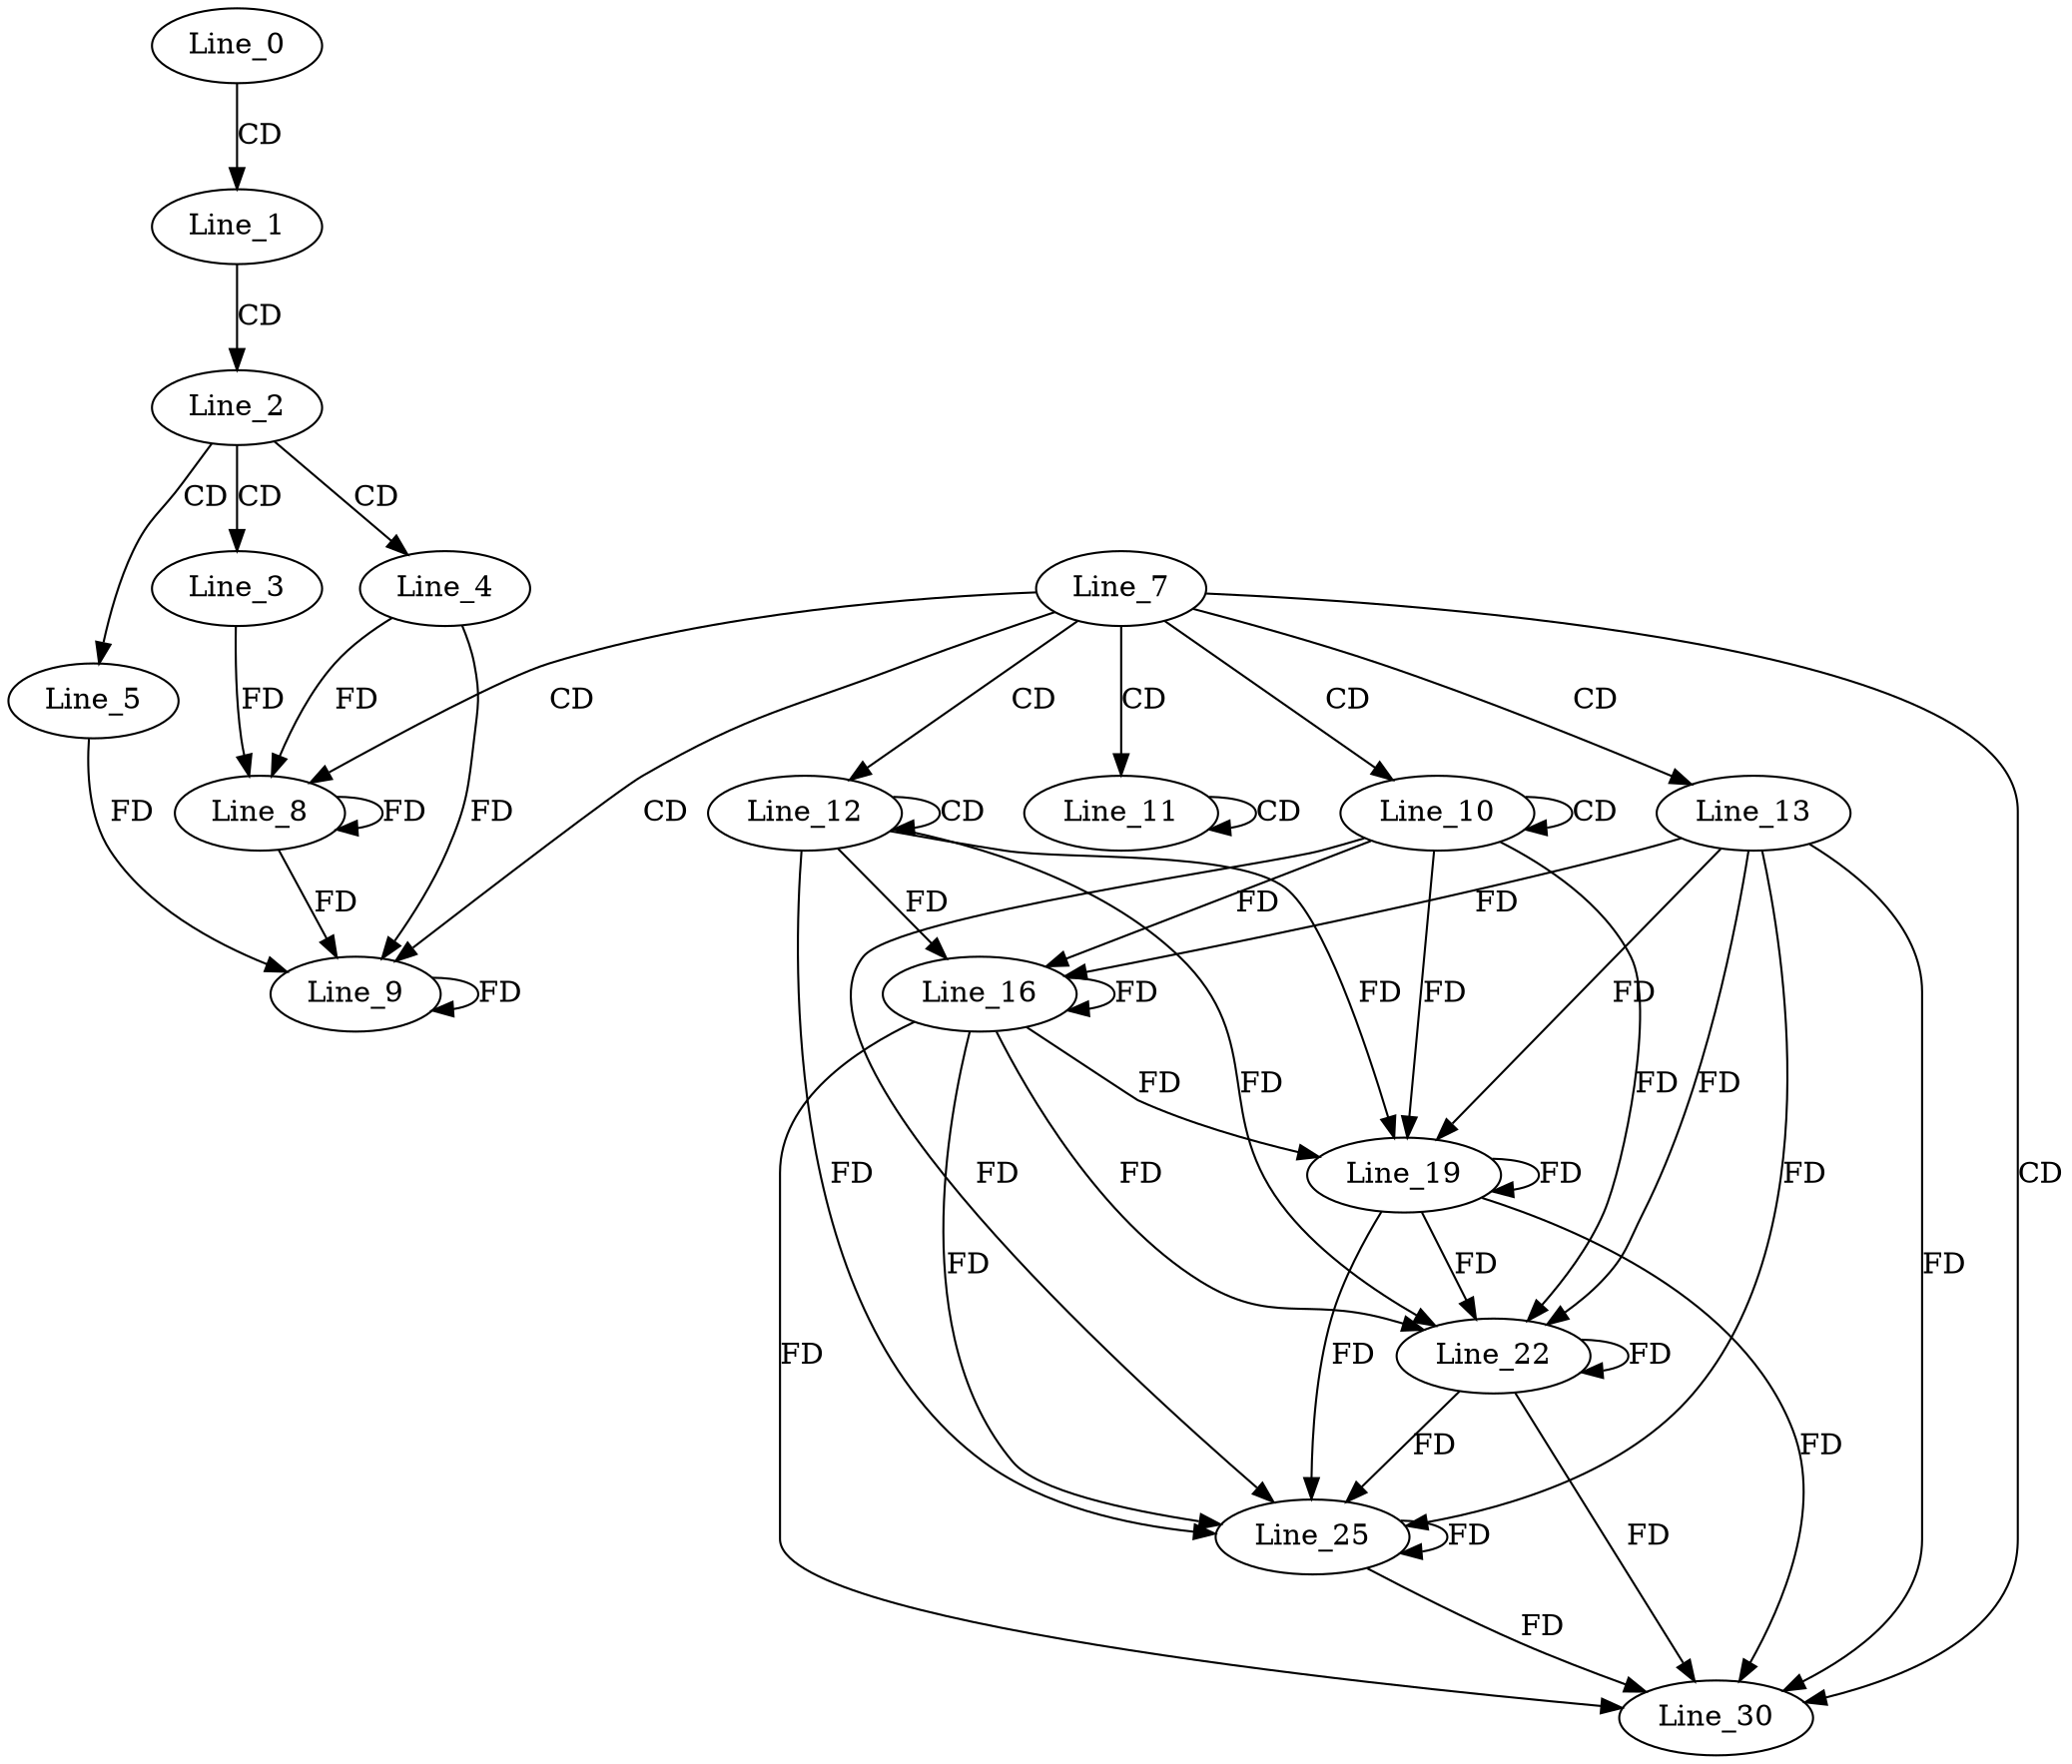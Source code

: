digraph G {
  Line_0;
  Line_1;
  Line_2;
  Line_3;
  Line_4;
  Line_5;
  Line_7;
  Line_8;
  Line_8;
  Line_9;
  Line_9;
  Line_10;
  Line_10;
  Line_11;
  Line_11;
  Line_12;
  Line_12;
  Line_13;
  Line_16;
  Line_19;
  Line_22;
  Line_25;
  Line_30;
  Line_0 -> Line_1 [ label="CD" ];
  Line_1 -> Line_2 [ label="CD" ];
  Line_2 -> Line_3 [ label="CD" ];
  Line_2 -> Line_4 [ label="CD" ];
  Line_2 -> Line_5 [ label="CD" ];
  Line_7 -> Line_8 [ label="CD" ];
  Line_8 -> Line_8 [ label="FD" ];
  Line_4 -> Line_8 [ label="FD" ];
  Line_3 -> Line_8 [ label="FD" ];
  Line_7 -> Line_9 [ label="CD" ];
  Line_9 -> Line_9 [ label="FD" ];
  Line_5 -> Line_9 [ label="FD" ];
  Line_8 -> Line_9 [ label="FD" ];
  Line_4 -> Line_9 [ label="FD" ];
  Line_7 -> Line_10 [ label="CD" ];
  Line_10 -> Line_10 [ label="CD" ];
  Line_7 -> Line_11 [ label="CD" ];
  Line_11 -> Line_11 [ label="CD" ];
  Line_7 -> Line_12 [ label="CD" ];
  Line_12 -> Line_12 [ label="CD" ];
  Line_7 -> Line_13 [ label="CD" ];
  Line_13 -> Line_16 [ label="FD" ];
  Line_16 -> Line_16 [ label="FD" ];
  Line_10 -> Line_16 [ label="FD" ];
  Line_12 -> Line_16 [ label="FD" ];
  Line_13 -> Line_19 [ label="FD" ];
  Line_16 -> Line_19 [ label="FD" ];
  Line_19 -> Line_19 [ label="FD" ];
  Line_10 -> Line_19 [ label="FD" ];
  Line_12 -> Line_19 [ label="FD" ];
  Line_13 -> Line_22 [ label="FD" ];
  Line_16 -> Line_22 [ label="FD" ];
  Line_19 -> Line_22 [ label="FD" ];
  Line_22 -> Line_22 [ label="FD" ];
  Line_10 -> Line_22 [ label="FD" ];
  Line_12 -> Line_22 [ label="FD" ];
  Line_13 -> Line_25 [ label="FD" ];
  Line_16 -> Line_25 [ label="FD" ];
  Line_19 -> Line_25 [ label="FD" ];
  Line_22 -> Line_25 [ label="FD" ];
  Line_25 -> Line_25 [ label="FD" ];
  Line_10 -> Line_25 [ label="FD" ];
  Line_12 -> Line_25 [ label="FD" ];
  Line_7 -> Line_30 [ label="CD" ];
  Line_13 -> Line_30 [ label="FD" ];
  Line_16 -> Line_30 [ label="FD" ];
  Line_19 -> Line_30 [ label="FD" ];
  Line_22 -> Line_30 [ label="FD" ];
  Line_25 -> Line_30 [ label="FD" ];
}
